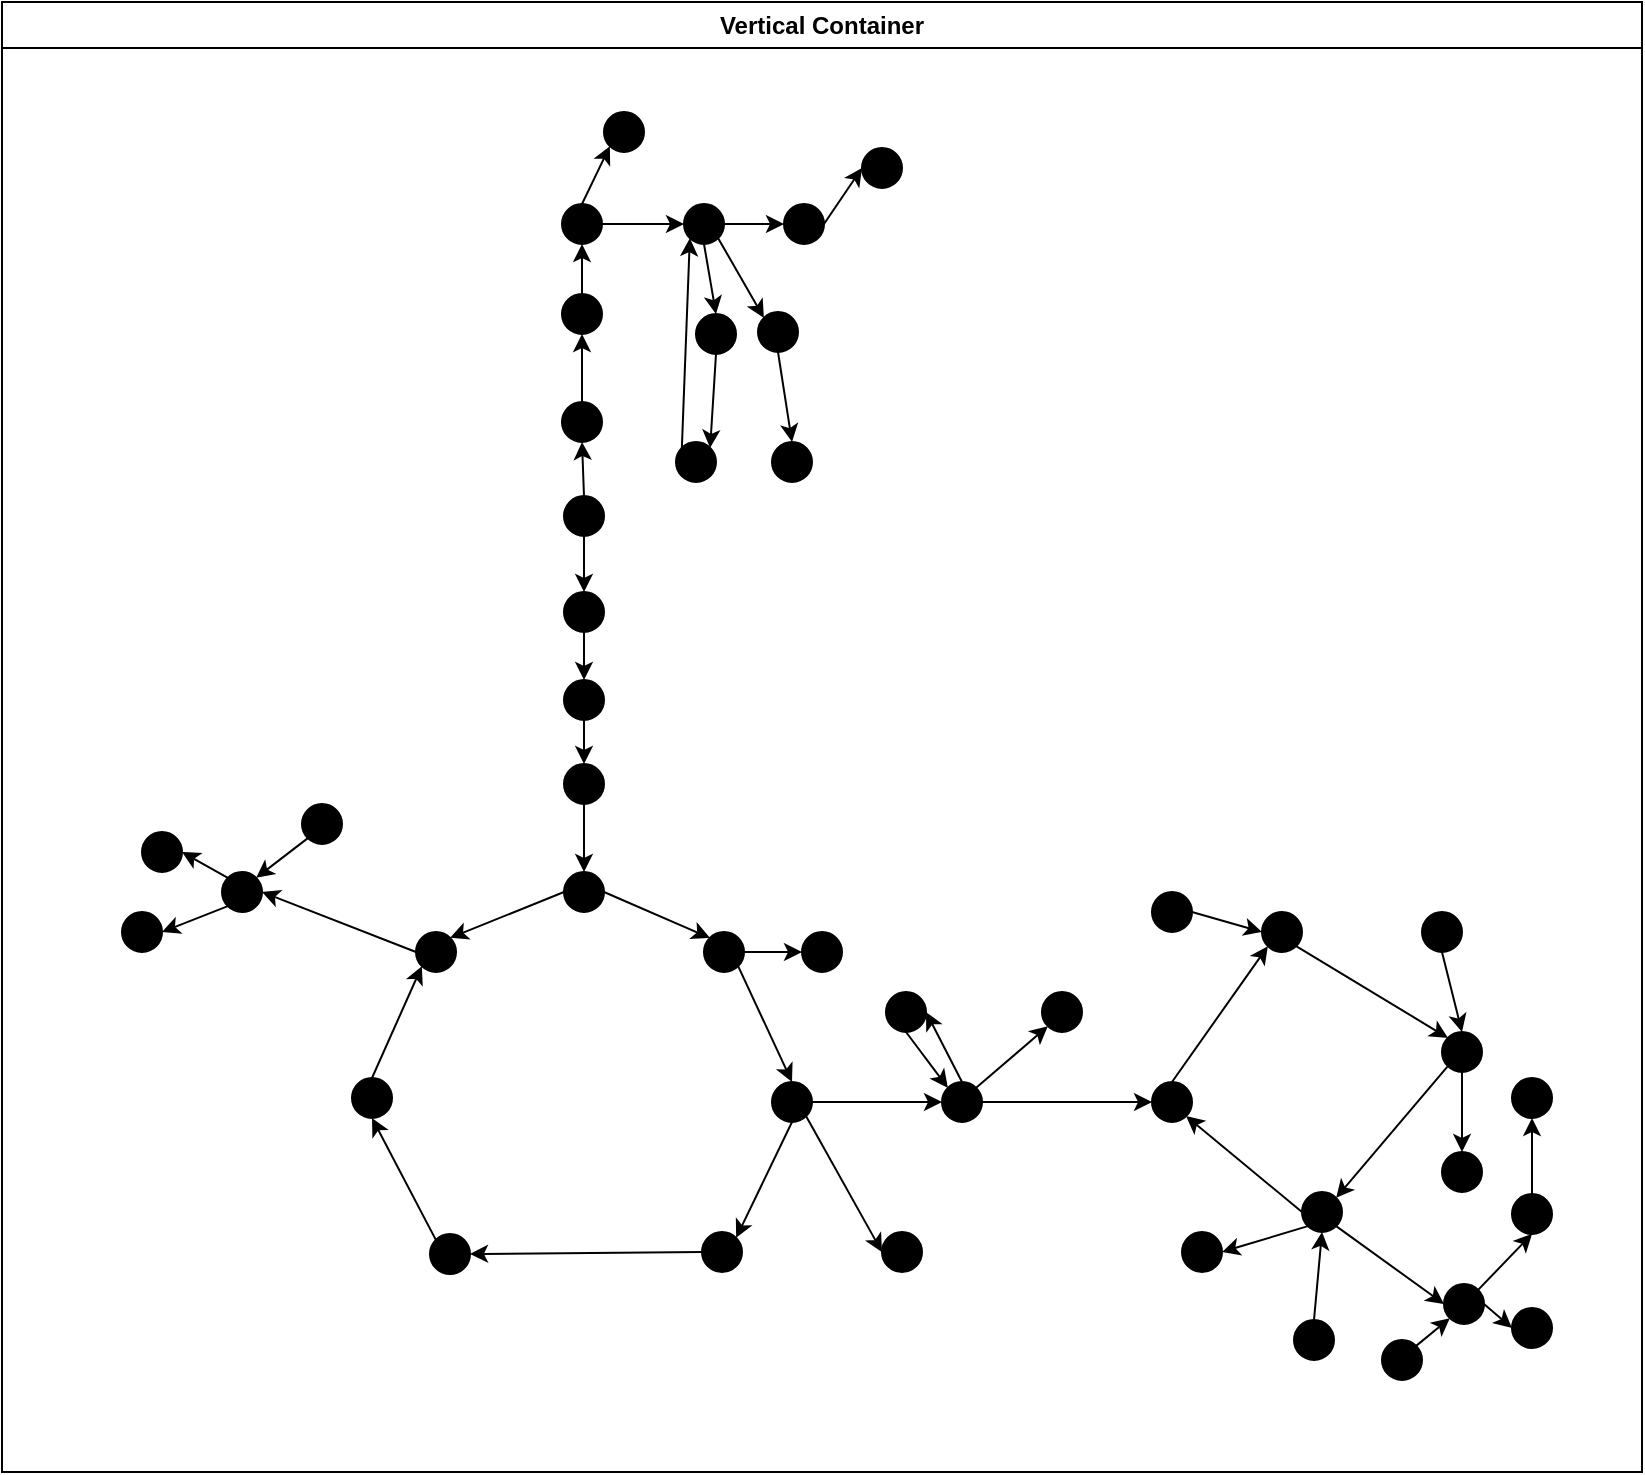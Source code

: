 <mxfile version="26.1.1">
  <diagram name="Page-1" id="lXQnp04JNTxDXcBnF815">
    <mxGraphModel dx="1647" dy="1020" grid="1" gridSize="10" guides="1" tooltips="1" connect="1" arrows="1" fold="1" page="1" pageScale="1" pageWidth="850" pageHeight="1100" math="0" shadow="0">
      <root>
        <mxCell id="0" />
        <mxCell id="1" parent="0" />
        <mxCell id="CCcMtgtyuxy5mzL-O7Zm-4" style="edgeStyle=none;rounded=0;orthogonalLoop=1;jettySize=auto;html=1;exitX=0;exitY=0;exitDx=0;exitDy=0;entryX=0.5;entryY=1;entryDx=0;entryDy=0;" edge="1" parent="1" source="CCcMtgtyuxy5mzL-O7Zm-5" target="CCcMtgtyuxy5mzL-O7Zm-23">
          <mxGeometry relative="1" as="geometry">
            <mxPoint x="248.071" y="640.071" as="targetPoint" />
          </mxGeometry>
        </mxCell>
        <mxCell id="CCcMtgtyuxy5mzL-O7Zm-5" value="" style="ellipse;whiteSpace=wrap;html=1;aspect=fixed;fillColor=#000000;" vertex="1" parent="1">
          <mxGeometry x="234" y="631" width="20" height="20" as="geometry" />
        </mxCell>
        <mxCell id="CCcMtgtyuxy5mzL-O7Zm-6" value="" style="ellipse;whiteSpace=wrap;html=1;aspect=fixed;fillColor=#000000;" vertex="1" parent="1">
          <mxGeometry x="460" y="630" width="20" height="20" as="geometry" />
        </mxCell>
        <mxCell id="CCcMtgtyuxy5mzL-O7Zm-7" style="edgeStyle=none;rounded=0;orthogonalLoop=1;jettySize=auto;html=1;exitX=0;exitY=0.5;exitDx=0;exitDy=0;entryX=1;entryY=0.5;entryDx=0;entryDy=0;" edge="1" parent="1" source="CCcMtgtyuxy5mzL-O7Zm-9" target="CCcMtgtyuxy5mzL-O7Zm-5">
          <mxGeometry relative="1" as="geometry" />
        </mxCell>
        <mxCell id="CCcMtgtyuxy5mzL-O7Zm-8" style="edgeStyle=none;rounded=0;orthogonalLoop=1;jettySize=auto;html=1;exitX=1;exitY=1;exitDx=0;exitDy=0;entryX=0;entryY=0.5;entryDx=0;entryDy=0;" edge="1" parent="1" source="CCcMtgtyuxy5mzL-O7Zm-12" target="CCcMtgtyuxy5mzL-O7Zm-6">
          <mxGeometry relative="1" as="geometry" />
        </mxCell>
        <mxCell id="CCcMtgtyuxy5mzL-O7Zm-9" value="" style="ellipse;whiteSpace=wrap;html=1;aspect=fixed;fillColor=#000000;" vertex="1" parent="1">
          <mxGeometry x="370" y="630" width="20" height="20" as="geometry" />
        </mxCell>
        <mxCell id="CCcMtgtyuxy5mzL-O7Zm-10" style="edgeStyle=none;rounded=0;orthogonalLoop=1;jettySize=auto;html=1;exitX=0.5;exitY=1;exitDx=0;exitDy=0;entryX=1;entryY=0;entryDx=0;entryDy=0;" edge="1" parent="1" source="CCcMtgtyuxy5mzL-O7Zm-12" target="CCcMtgtyuxy5mzL-O7Zm-9">
          <mxGeometry relative="1" as="geometry" />
        </mxCell>
        <mxCell id="CCcMtgtyuxy5mzL-O7Zm-11" style="edgeStyle=none;rounded=0;orthogonalLoop=1;jettySize=auto;html=1;exitX=1;exitY=0.5;exitDx=0;exitDy=0;" edge="1" parent="1" source="CCcMtgtyuxy5mzL-O7Zm-12" target="CCcMtgtyuxy5mzL-O7Zm-50">
          <mxGeometry relative="1" as="geometry" />
        </mxCell>
        <mxCell id="CCcMtgtyuxy5mzL-O7Zm-12" value="v" style="ellipse;whiteSpace=wrap;html=1;aspect=fixed;fillColor=#000000;" vertex="1" parent="1">
          <mxGeometry x="405" y="555" width="20" height="20" as="geometry" />
        </mxCell>
        <mxCell id="CCcMtgtyuxy5mzL-O7Zm-13" value="v" style="ellipse;whiteSpace=wrap;html=1;aspect=fixed;fillColor=#000000;" vertex="1" parent="1">
          <mxGeometry x="420" y="480" width="20" height="20" as="geometry" />
        </mxCell>
        <mxCell id="CCcMtgtyuxy5mzL-O7Zm-14" style="edgeStyle=none;rounded=0;orthogonalLoop=1;jettySize=auto;html=1;exitX=1;exitY=1;exitDx=0;exitDy=0;entryX=0.5;entryY=0;entryDx=0;entryDy=0;" edge="1" parent="1" source="CCcMtgtyuxy5mzL-O7Zm-16" target="CCcMtgtyuxy5mzL-O7Zm-12">
          <mxGeometry relative="1" as="geometry" />
        </mxCell>
        <mxCell id="CCcMtgtyuxy5mzL-O7Zm-15" style="edgeStyle=none;rounded=0;orthogonalLoop=1;jettySize=auto;html=1;exitX=1;exitY=0.5;exitDx=0;exitDy=0;entryX=0;entryY=0.5;entryDx=0;entryDy=0;" edge="1" parent="1" source="CCcMtgtyuxy5mzL-O7Zm-16" target="CCcMtgtyuxy5mzL-O7Zm-13">
          <mxGeometry relative="1" as="geometry" />
        </mxCell>
        <mxCell id="CCcMtgtyuxy5mzL-O7Zm-16" value="v" style="ellipse;whiteSpace=wrap;html=1;aspect=fixed;fillColor=#000000;" vertex="1" parent="1">
          <mxGeometry x="371" y="480" width="20" height="20" as="geometry" />
        </mxCell>
        <mxCell id="CCcMtgtyuxy5mzL-O7Zm-17" style="edgeStyle=none;rounded=0;orthogonalLoop=1;jettySize=auto;html=1;exitX=1;exitY=0.5;exitDx=0;exitDy=0;entryX=0;entryY=0;entryDx=0;entryDy=0;" edge="1" parent="1" source="CCcMtgtyuxy5mzL-O7Zm-19" target="CCcMtgtyuxy5mzL-O7Zm-16">
          <mxGeometry relative="1" as="geometry" />
        </mxCell>
        <mxCell id="CCcMtgtyuxy5mzL-O7Zm-18" style="edgeStyle=none;rounded=0;orthogonalLoop=1;jettySize=auto;html=1;exitX=0;exitY=0.5;exitDx=0;exitDy=0;entryX=1;entryY=0;entryDx=0;entryDy=0;" edge="1" parent="1" source="CCcMtgtyuxy5mzL-O7Zm-19" target="CCcMtgtyuxy5mzL-O7Zm-21">
          <mxGeometry relative="1" as="geometry" />
        </mxCell>
        <mxCell id="CCcMtgtyuxy5mzL-O7Zm-19" value="v" style="ellipse;whiteSpace=wrap;html=1;aspect=fixed;fillColor=#000000;" vertex="1" parent="1">
          <mxGeometry x="301" y="450" width="20" height="20" as="geometry" />
        </mxCell>
        <mxCell id="CCcMtgtyuxy5mzL-O7Zm-20" style="edgeStyle=none;rounded=0;orthogonalLoop=1;jettySize=auto;html=1;exitX=0;exitY=0.5;exitDx=0;exitDy=0;entryX=1;entryY=0.5;entryDx=0;entryDy=0;" edge="1" parent="1" source="CCcMtgtyuxy5mzL-O7Zm-21" target="CCcMtgtyuxy5mzL-O7Zm-75">
          <mxGeometry relative="1" as="geometry" />
        </mxCell>
        <mxCell id="CCcMtgtyuxy5mzL-O7Zm-21" value="v" style="ellipse;whiteSpace=wrap;html=1;aspect=fixed;fillColor=#000000;" vertex="1" parent="1">
          <mxGeometry x="227" y="480" width="20" height="20" as="geometry" />
        </mxCell>
        <mxCell id="CCcMtgtyuxy5mzL-O7Zm-22" style="edgeStyle=none;rounded=0;orthogonalLoop=1;jettySize=auto;html=1;exitX=0.5;exitY=0;exitDx=0;exitDy=0;entryX=0;entryY=1;entryDx=0;entryDy=0;" edge="1" parent="1" source="CCcMtgtyuxy5mzL-O7Zm-23" target="CCcMtgtyuxy5mzL-O7Zm-21">
          <mxGeometry relative="1" as="geometry" />
        </mxCell>
        <mxCell id="CCcMtgtyuxy5mzL-O7Zm-23" value="v" style="ellipse;whiteSpace=wrap;html=1;aspect=fixed;fillColor=#000000;" vertex="1" parent="1">
          <mxGeometry x="195" y="553" width="20" height="20" as="geometry" />
        </mxCell>
        <mxCell id="CCcMtgtyuxy5mzL-O7Zm-24" style="edgeStyle=none;rounded=0;orthogonalLoop=1;jettySize=auto;html=1;exitX=0.5;exitY=1;exitDx=0;exitDy=0;entryX=0.5;entryY=0;entryDx=0;entryDy=0;" edge="1" parent="1" source="CCcMtgtyuxy5mzL-O7Zm-25" target="CCcMtgtyuxy5mzL-O7Zm-46">
          <mxGeometry relative="1" as="geometry" />
        </mxCell>
        <mxCell id="CCcMtgtyuxy5mzL-O7Zm-25" value="v" style="ellipse;whiteSpace=wrap;html=1;aspect=fixed;fillColor=#000000;" vertex="1" parent="1">
          <mxGeometry x="301" y="354" width="20" height="20" as="geometry" />
        </mxCell>
        <mxCell id="CCcMtgtyuxy5mzL-O7Zm-26" style="edgeStyle=none;rounded=0;orthogonalLoop=1;jettySize=auto;html=1;exitX=0.5;exitY=1;exitDx=0;exitDy=0;" edge="1" parent="1" source="CCcMtgtyuxy5mzL-O7Zm-27" target="CCcMtgtyuxy5mzL-O7Zm-25">
          <mxGeometry relative="1" as="geometry" />
        </mxCell>
        <mxCell id="CCcMtgtyuxy5mzL-O7Zm-27" value="v" style="ellipse;whiteSpace=wrap;html=1;aspect=fixed;fillColor=#000000;" vertex="1" parent="1">
          <mxGeometry x="301" y="310" width="20" height="20" as="geometry" />
        </mxCell>
        <mxCell id="CCcMtgtyuxy5mzL-O7Zm-28" style="edgeStyle=none;rounded=0;orthogonalLoop=1;jettySize=auto;html=1;exitX=0.5;exitY=0;exitDx=0;exitDy=0;entryX=0.5;entryY=0;entryDx=0;entryDy=0;" edge="1" parent="1" source="CCcMtgtyuxy5mzL-O7Zm-30" target="CCcMtgtyuxy5mzL-O7Zm-27">
          <mxGeometry relative="1" as="geometry" />
        </mxCell>
        <mxCell id="CCcMtgtyuxy5mzL-O7Zm-29" style="edgeStyle=none;rounded=0;orthogonalLoop=1;jettySize=auto;html=1;exitX=0.5;exitY=0;exitDx=0;exitDy=0;entryX=0.5;entryY=1;entryDx=0;entryDy=0;" edge="1" parent="1" source="CCcMtgtyuxy5mzL-O7Zm-30" target="CCcMtgtyuxy5mzL-O7Zm-44">
          <mxGeometry relative="1" as="geometry" />
        </mxCell>
        <mxCell id="CCcMtgtyuxy5mzL-O7Zm-30" value="v" style="ellipse;whiteSpace=wrap;html=1;aspect=fixed;fillColor=#000000;" vertex="1" parent="1">
          <mxGeometry x="301" y="262" width="20" height="20" as="geometry" />
        </mxCell>
        <mxCell id="CCcMtgtyuxy5mzL-O7Zm-31" style="edgeStyle=none;rounded=0;orthogonalLoop=1;jettySize=auto;html=1;exitX=1;exitY=0.5;exitDx=0;exitDy=0;entryX=0;entryY=0.5;entryDx=0;entryDy=0;" edge="1" parent="1" source="CCcMtgtyuxy5mzL-O7Zm-33" target="CCcMtgtyuxy5mzL-O7Zm-37">
          <mxGeometry relative="1" as="geometry" />
        </mxCell>
        <mxCell id="CCcMtgtyuxy5mzL-O7Zm-32" style="edgeStyle=none;rounded=0;orthogonalLoop=1;jettySize=auto;html=1;exitX=0.5;exitY=0;exitDx=0;exitDy=0;entryX=0;entryY=1;entryDx=0;entryDy=0;" edge="1" parent="1" source="CCcMtgtyuxy5mzL-O7Zm-33" target="CCcMtgtyuxy5mzL-O7Zm-78">
          <mxGeometry relative="1" as="geometry" />
        </mxCell>
        <mxCell id="CCcMtgtyuxy5mzL-O7Zm-33" value="v" style="ellipse;whiteSpace=wrap;html=1;aspect=fixed;fillColor=#000000;" vertex="1" parent="1">
          <mxGeometry x="300" y="116" width="20" height="20" as="geometry" />
        </mxCell>
        <mxCell id="CCcMtgtyuxy5mzL-O7Zm-34" style="edgeStyle=none;rounded=0;orthogonalLoop=1;jettySize=auto;html=1;exitX=1;exitY=0.5;exitDx=0;exitDy=0;entryX=0;entryY=0.5;entryDx=0;entryDy=0;" edge="1" parent="1" source="CCcMtgtyuxy5mzL-O7Zm-37" target="CCcMtgtyuxy5mzL-O7Zm-39">
          <mxGeometry relative="1" as="geometry" />
        </mxCell>
        <mxCell id="CCcMtgtyuxy5mzL-O7Zm-35" style="edgeStyle=none;rounded=0;orthogonalLoop=1;jettySize=auto;html=1;exitX=0.5;exitY=1;exitDx=0;exitDy=0;entryX=0.5;entryY=0;entryDx=0;entryDy=0;" edge="1" parent="1" source="CCcMtgtyuxy5mzL-O7Zm-37" target="CCcMtgtyuxy5mzL-O7Zm-82">
          <mxGeometry relative="1" as="geometry" />
        </mxCell>
        <mxCell id="CCcMtgtyuxy5mzL-O7Zm-36" style="edgeStyle=none;rounded=0;orthogonalLoop=1;jettySize=auto;html=1;exitX=1;exitY=1;exitDx=0;exitDy=0;entryX=0;entryY=0;entryDx=0;entryDy=0;" edge="1" parent="1" source="CCcMtgtyuxy5mzL-O7Zm-37" target="CCcMtgtyuxy5mzL-O7Zm-80">
          <mxGeometry relative="1" as="geometry" />
        </mxCell>
        <mxCell id="CCcMtgtyuxy5mzL-O7Zm-37" value="v" style="ellipse;whiteSpace=wrap;html=1;aspect=fixed;fillColor=#000000;" vertex="1" parent="1">
          <mxGeometry x="361" y="116" width="20" height="20" as="geometry" />
        </mxCell>
        <mxCell id="CCcMtgtyuxy5mzL-O7Zm-38" style="edgeStyle=none;rounded=0;orthogonalLoop=1;jettySize=auto;html=1;exitX=1;exitY=0.5;exitDx=0;exitDy=0;entryX=0;entryY=0.5;entryDx=0;entryDy=0;" edge="1" parent="1" source="CCcMtgtyuxy5mzL-O7Zm-39" target="CCcMtgtyuxy5mzL-O7Zm-40">
          <mxGeometry relative="1" as="geometry" />
        </mxCell>
        <mxCell id="CCcMtgtyuxy5mzL-O7Zm-39" value="v" style="ellipse;whiteSpace=wrap;html=1;aspect=fixed;fillColor=#000000;" vertex="1" parent="1">
          <mxGeometry x="411" y="116" width="20" height="20" as="geometry" />
        </mxCell>
        <mxCell id="CCcMtgtyuxy5mzL-O7Zm-40" value="v" style="ellipse;whiteSpace=wrap;html=1;aspect=fixed;fillColor=#000000;" vertex="1" parent="1">
          <mxGeometry x="450" y="88" width="20" height="20" as="geometry" />
        </mxCell>
        <mxCell id="CCcMtgtyuxy5mzL-O7Zm-41" style="edgeStyle=none;rounded=0;orthogonalLoop=1;jettySize=auto;html=1;exitX=0.5;exitY=0;exitDx=0;exitDy=0;entryX=0.5;entryY=1;entryDx=0;entryDy=0;" edge="1" parent="1" source="CCcMtgtyuxy5mzL-O7Zm-42" target="CCcMtgtyuxy5mzL-O7Zm-33">
          <mxGeometry relative="1" as="geometry" />
        </mxCell>
        <mxCell id="CCcMtgtyuxy5mzL-O7Zm-42" value="v" style="ellipse;whiteSpace=wrap;html=1;aspect=fixed;fillColor=#000000;" vertex="1" parent="1">
          <mxGeometry x="300" y="161" width="20" height="20" as="geometry" />
        </mxCell>
        <mxCell id="CCcMtgtyuxy5mzL-O7Zm-43" style="edgeStyle=none;rounded=0;orthogonalLoop=1;jettySize=auto;html=1;exitX=0.5;exitY=0;exitDx=0;exitDy=0;entryX=0.5;entryY=1;entryDx=0;entryDy=0;" edge="1" parent="1" source="CCcMtgtyuxy5mzL-O7Zm-44" target="CCcMtgtyuxy5mzL-O7Zm-42">
          <mxGeometry relative="1" as="geometry" />
        </mxCell>
        <mxCell id="CCcMtgtyuxy5mzL-O7Zm-44" value="v" style="ellipse;whiteSpace=wrap;html=1;aspect=fixed;fillColor=#000000;" vertex="1" parent="1">
          <mxGeometry x="300" y="215" width="20" height="20" as="geometry" />
        </mxCell>
        <mxCell id="CCcMtgtyuxy5mzL-O7Zm-45" style="edgeStyle=none;rounded=0;orthogonalLoop=1;jettySize=auto;html=1;exitX=0.5;exitY=1;exitDx=0;exitDy=0;entryX=0.5;entryY=0;entryDx=0;entryDy=0;" edge="1" parent="1" source="CCcMtgtyuxy5mzL-O7Zm-46" target="CCcMtgtyuxy5mzL-O7Zm-19">
          <mxGeometry relative="1" as="geometry">
            <mxPoint x="311" y="410" as="targetPoint" />
          </mxGeometry>
        </mxCell>
        <mxCell id="CCcMtgtyuxy5mzL-O7Zm-46" value="v" style="ellipse;whiteSpace=wrap;html=1;aspect=fixed;fillColor=#000000;" vertex="1" parent="1">
          <mxGeometry x="301" y="396" width="20" height="20" as="geometry" />
        </mxCell>
        <mxCell id="CCcMtgtyuxy5mzL-O7Zm-47" style="edgeStyle=none;rounded=0;orthogonalLoop=1;jettySize=auto;html=1;exitX=0.5;exitY=0;exitDx=0;exitDy=0;entryX=1;entryY=0.5;entryDx=0;entryDy=0;" edge="1" parent="1" source="CCcMtgtyuxy5mzL-O7Zm-50" target="CCcMtgtyuxy5mzL-O7Zm-52">
          <mxGeometry relative="1" as="geometry" />
        </mxCell>
        <mxCell id="CCcMtgtyuxy5mzL-O7Zm-48" style="edgeStyle=none;rounded=0;orthogonalLoop=1;jettySize=auto;html=1;exitX=1;exitY=0;exitDx=0;exitDy=0;entryX=0;entryY=1;entryDx=0;entryDy=0;" edge="1" parent="1" source="CCcMtgtyuxy5mzL-O7Zm-50" target="CCcMtgtyuxy5mzL-O7Zm-53">
          <mxGeometry relative="1" as="geometry" />
        </mxCell>
        <mxCell id="CCcMtgtyuxy5mzL-O7Zm-49" style="edgeStyle=none;rounded=0;orthogonalLoop=1;jettySize=auto;html=1;exitX=1;exitY=0.5;exitDx=0;exitDy=0;entryX=0;entryY=0.5;entryDx=0;entryDy=0;" edge="1" parent="1" source="CCcMtgtyuxy5mzL-O7Zm-50" target="CCcMtgtyuxy5mzL-O7Zm-55">
          <mxGeometry relative="1" as="geometry" />
        </mxCell>
        <mxCell id="CCcMtgtyuxy5mzL-O7Zm-50" value="v" style="ellipse;whiteSpace=wrap;html=1;aspect=fixed;fillColor=#000000;" vertex="1" parent="1">
          <mxGeometry x="490" y="555" width="20" height="20" as="geometry" />
        </mxCell>
        <mxCell id="CCcMtgtyuxy5mzL-O7Zm-51" style="edgeStyle=none;rounded=0;orthogonalLoop=1;jettySize=auto;html=1;exitX=0.5;exitY=1;exitDx=0;exitDy=0;entryX=0;entryY=0;entryDx=0;entryDy=0;" edge="1" parent="1" source="CCcMtgtyuxy5mzL-O7Zm-52" target="CCcMtgtyuxy5mzL-O7Zm-50">
          <mxGeometry relative="1" as="geometry" />
        </mxCell>
        <mxCell id="CCcMtgtyuxy5mzL-O7Zm-52" value="v" style="ellipse;whiteSpace=wrap;html=1;aspect=fixed;fillColor=#000000;" vertex="1" parent="1">
          <mxGeometry x="462" y="510" width="20" height="20" as="geometry" />
        </mxCell>
        <mxCell id="CCcMtgtyuxy5mzL-O7Zm-53" value="v" style="ellipse;whiteSpace=wrap;html=1;aspect=fixed;fillColor=#000000;" vertex="1" parent="1">
          <mxGeometry x="540" y="510" width="20" height="20" as="geometry" />
        </mxCell>
        <mxCell id="CCcMtgtyuxy5mzL-O7Zm-54" style="edgeStyle=none;rounded=0;orthogonalLoop=1;jettySize=auto;html=1;exitX=0.5;exitY=0;exitDx=0;exitDy=0;entryX=0;entryY=1;entryDx=0;entryDy=0;" edge="1" parent="1" source="CCcMtgtyuxy5mzL-O7Zm-55" target="CCcMtgtyuxy5mzL-O7Zm-57">
          <mxGeometry relative="1" as="geometry" />
        </mxCell>
        <mxCell id="CCcMtgtyuxy5mzL-O7Zm-55" value="v" style="ellipse;whiteSpace=wrap;html=1;aspect=fixed;fillColor=#000000;" vertex="1" parent="1">
          <mxGeometry x="595" y="555" width="20" height="20" as="geometry" />
        </mxCell>
        <mxCell id="CCcMtgtyuxy5mzL-O7Zm-56" style="edgeStyle=none;rounded=0;orthogonalLoop=1;jettySize=auto;html=1;exitX=1;exitY=1;exitDx=0;exitDy=0;entryX=0;entryY=0;entryDx=0;entryDy=0;" edge="1" parent="1" source="CCcMtgtyuxy5mzL-O7Zm-57" target="CCcMtgtyuxy5mzL-O7Zm-60">
          <mxGeometry relative="1" as="geometry" />
        </mxCell>
        <mxCell id="CCcMtgtyuxy5mzL-O7Zm-57" value="v" style="ellipse;whiteSpace=wrap;html=1;aspect=fixed;fillColor=#000000;" vertex="1" parent="1">
          <mxGeometry x="650" y="470" width="20" height="20" as="geometry" />
        </mxCell>
        <mxCell id="CCcMtgtyuxy5mzL-O7Zm-58" style="edgeStyle=none;rounded=0;orthogonalLoop=1;jettySize=auto;html=1;exitX=0;exitY=1;exitDx=0;exitDy=0;entryX=1;entryY=0;entryDx=0;entryDy=0;" edge="1" parent="1" source="CCcMtgtyuxy5mzL-O7Zm-60" target="CCcMtgtyuxy5mzL-O7Zm-64">
          <mxGeometry relative="1" as="geometry" />
        </mxCell>
        <mxCell id="CCcMtgtyuxy5mzL-O7Zm-59" style="edgeStyle=none;rounded=0;orthogonalLoop=1;jettySize=auto;html=1;exitX=0.5;exitY=1;exitDx=0;exitDy=0;" edge="1" parent="1" source="CCcMtgtyuxy5mzL-O7Zm-60" target="CCcMtgtyuxy5mzL-O7Zm-69">
          <mxGeometry relative="1" as="geometry" />
        </mxCell>
        <mxCell id="CCcMtgtyuxy5mzL-O7Zm-60" value="v" style="ellipse;whiteSpace=wrap;html=1;aspect=fixed;fillColor=#000000;" vertex="1" parent="1">
          <mxGeometry x="740" y="530" width="20" height="20" as="geometry" />
        </mxCell>
        <mxCell id="CCcMtgtyuxy5mzL-O7Zm-61" style="edgeStyle=none;rounded=0;orthogonalLoop=1;jettySize=auto;html=1;exitX=0;exitY=0.5;exitDx=0;exitDy=0;entryX=1;entryY=1;entryDx=0;entryDy=0;" edge="1" parent="1" source="CCcMtgtyuxy5mzL-O7Zm-64" target="CCcMtgtyuxy5mzL-O7Zm-55">
          <mxGeometry relative="1" as="geometry" />
        </mxCell>
        <mxCell id="CCcMtgtyuxy5mzL-O7Zm-62" style="edgeStyle=none;rounded=0;orthogonalLoop=1;jettySize=auto;html=1;exitX=0;exitY=1;exitDx=0;exitDy=0;entryX=1;entryY=0.5;entryDx=0;entryDy=0;" edge="1" parent="1" source="CCcMtgtyuxy5mzL-O7Zm-64" target="CCcMtgtyuxy5mzL-O7Zm-70">
          <mxGeometry relative="1" as="geometry" />
        </mxCell>
        <mxCell id="CCcMtgtyuxy5mzL-O7Zm-63" style="edgeStyle=none;rounded=0;orthogonalLoop=1;jettySize=auto;html=1;exitX=1;exitY=1;exitDx=0;exitDy=0;entryX=0;entryY=0.5;entryDx=0;entryDy=0;" edge="1" parent="1" source="CCcMtgtyuxy5mzL-O7Zm-64" target="CCcMtgtyuxy5mzL-O7Zm-88">
          <mxGeometry relative="1" as="geometry">
            <mxPoint x="730" y="670" as="targetPoint" />
          </mxGeometry>
        </mxCell>
        <mxCell id="CCcMtgtyuxy5mzL-O7Zm-64" value="v" style="ellipse;whiteSpace=wrap;html=1;aspect=fixed;fillColor=#000000;" vertex="1" parent="1">
          <mxGeometry x="670" y="610" width="20" height="20" as="geometry" />
        </mxCell>
        <mxCell id="CCcMtgtyuxy5mzL-O7Zm-65" style="edgeStyle=none;rounded=0;orthogonalLoop=1;jettySize=auto;html=1;exitX=1;exitY=0.5;exitDx=0;exitDy=0;entryX=0;entryY=0.5;entryDx=0;entryDy=0;" edge="1" parent="1" source="CCcMtgtyuxy5mzL-O7Zm-66" target="CCcMtgtyuxy5mzL-O7Zm-57">
          <mxGeometry relative="1" as="geometry" />
        </mxCell>
        <mxCell id="CCcMtgtyuxy5mzL-O7Zm-66" value="v" style="ellipse;whiteSpace=wrap;html=1;aspect=fixed;fillColor=#000000;" vertex="1" parent="1">
          <mxGeometry x="595" y="460" width="20" height="20" as="geometry" />
        </mxCell>
        <mxCell id="CCcMtgtyuxy5mzL-O7Zm-67" style="edgeStyle=none;rounded=0;orthogonalLoop=1;jettySize=auto;html=1;exitX=0.5;exitY=1;exitDx=0;exitDy=0;entryX=0.5;entryY=0;entryDx=0;entryDy=0;" edge="1" parent="1" source="CCcMtgtyuxy5mzL-O7Zm-68" target="CCcMtgtyuxy5mzL-O7Zm-60">
          <mxGeometry relative="1" as="geometry" />
        </mxCell>
        <mxCell id="CCcMtgtyuxy5mzL-O7Zm-68" value="v" style="ellipse;whiteSpace=wrap;html=1;aspect=fixed;fillColor=#000000;" vertex="1" parent="1">
          <mxGeometry x="730" y="470" width="20" height="20" as="geometry" />
        </mxCell>
        <mxCell id="CCcMtgtyuxy5mzL-O7Zm-69" value="v" style="ellipse;whiteSpace=wrap;html=1;aspect=fixed;fillColor=#000000;" vertex="1" parent="1">
          <mxGeometry x="740" y="590" width="20" height="20" as="geometry" />
        </mxCell>
        <mxCell id="CCcMtgtyuxy5mzL-O7Zm-70" value="v" style="ellipse;whiteSpace=wrap;html=1;aspect=fixed;fillColor=#000000;" vertex="1" parent="1">
          <mxGeometry x="610" y="630" width="20" height="20" as="geometry" />
        </mxCell>
        <mxCell id="CCcMtgtyuxy5mzL-O7Zm-71" style="edgeStyle=none;rounded=0;orthogonalLoop=1;jettySize=auto;html=1;exitX=0;exitY=1;exitDx=0;exitDy=0;entryX=1;entryY=0;entryDx=0;entryDy=0;" edge="1" parent="1" source="CCcMtgtyuxy5mzL-O7Zm-72" target="CCcMtgtyuxy5mzL-O7Zm-75">
          <mxGeometry relative="1" as="geometry" />
        </mxCell>
        <mxCell id="CCcMtgtyuxy5mzL-O7Zm-72" value="v" style="ellipse;whiteSpace=wrap;html=1;aspect=fixed;fillColor=#000000;" vertex="1" parent="1">
          <mxGeometry x="170" y="416" width="20" height="20" as="geometry" />
        </mxCell>
        <mxCell id="CCcMtgtyuxy5mzL-O7Zm-73" style="edgeStyle=none;rounded=0;orthogonalLoop=1;jettySize=auto;html=1;exitX=0;exitY=0;exitDx=0;exitDy=0;entryX=1;entryY=0.5;entryDx=0;entryDy=0;" edge="1" parent="1" source="CCcMtgtyuxy5mzL-O7Zm-75" target="CCcMtgtyuxy5mzL-O7Zm-76">
          <mxGeometry relative="1" as="geometry" />
        </mxCell>
        <mxCell id="CCcMtgtyuxy5mzL-O7Zm-74" style="edgeStyle=none;rounded=0;orthogonalLoop=1;jettySize=auto;html=1;exitX=0;exitY=1;exitDx=0;exitDy=0;entryX=1;entryY=0.5;entryDx=0;entryDy=0;" edge="1" parent="1" source="CCcMtgtyuxy5mzL-O7Zm-75" target="CCcMtgtyuxy5mzL-O7Zm-77">
          <mxGeometry relative="1" as="geometry" />
        </mxCell>
        <mxCell id="CCcMtgtyuxy5mzL-O7Zm-75" value="v" style="ellipse;whiteSpace=wrap;html=1;aspect=fixed;fillColor=#000000;" vertex="1" parent="1">
          <mxGeometry x="130" y="450" width="20" height="20" as="geometry" />
        </mxCell>
        <mxCell id="CCcMtgtyuxy5mzL-O7Zm-76" value="v" style="ellipse;whiteSpace=wrap;html=1;aspect=fixed;fillColor=#000000;" vertex="1" parent="1">
          <mxGeometry x="90" y="430" width="20" height="20" as="geometry" />
        </mxCell>
        <mxCell id="CCcMtgtyuxy5mzL-O7Zm-77" value="v" style="ellipse;whiteSpace=wrap;html=1;aspect=fixed;fillColor=#000000;" vertex="1" parent="1">
          <mxGeometry x="80" y="470" width="20" height="20" as="geometry" />
        </mxCell>
        <mxCell id="CCcMtgtyuxy5mzL-O7Zm-78" value="v" style="ellipse;whiteSpace=wrap;html=1;aspect=fixed;fillColor=#000000;" vertex="1" parent="1">
          <mxGeometry x="321" y="70" width="20" height="20" as="geometry" />
        </mxCell>
        <mxCell id="CCcMtgtyuxy5mzL-O7Zm-79" style="edgeStyle=none;rounded=0;orthogonalLoop=1;jettySize=auto;html=1;exitX=0.5;exitY=1;exitDx=0;exitDy=0;entryX=0.5;entryY=0;entryDx=0;entryDy=0;" edge="1" parent="1" source="CCcMtgtyuxy5mzL-O7Zm-80" target="CCcMtgtyuxy5mzL-O7Zm-83">
          <mxGeometry relative="1" as="geometry" />
        </mxCell>
        <mxCell id="CCcMtgtyuxy5mzL-O7Zm-80" value="v" style="ellipse;whiteSpace=wrap;html=1;aspect=fixed;fillColor=#000000;" vertex="1" parent="1">
          <mxGeometry x="398" y="170" width="20" height="20" as="geometry" />
        </mxCell>
        <mxCell id="CCcMtgtyuxy5mzL-O7Zm-81" style="edgeStyle=none;rounded=0;orthogonalLoop=1;jettySize=auto;html=1;exitX=0.5;exitY=1;exitDx=0;exitDy=0;entryX=1;entryY=0;entryDx=0;entryDy=0;" edge="1" parent="1" source="CCcMtgtyuxy5mzL-O7Zm-82" target="CCcMtgtyuxy5mzL-O7Zm-85">
          <mxGeometry relative="1" as="geometry" />
        </mxCell>
        <mxCell id="CCcMtgtyuxy5mzL-O7Zm-82" value="v" style="ellipse;whiteSpace=wrap;html=1;aspect=fixed;fillColor=#000000;" vertex="1" parent="1">
          <mxGeometry x="367" y="171" width="20" height="20" as="geometry" />
        </mxCell>
        <mxCell id="CCcMtgtyuxy5mzL-O7Zm-83" value="v" style="ellipse;whiteSpace=wrap;html=1;aspect=fixed;fillColor=#000000;" vertex="1" parent="1">
          <mxGeometry x="405" y="235" width="20" height="20" as="geometry" />
        </mxCell>
        <mxCell id="CCcMtgtyuxy5mzL-O7Zm-84" style="edgeStyle=none;rounded=0;orthogonalLoop=1;jettySize=auto;html=1;exitX=0;exitY=0;exitDx=0;exitDy=0;entryX=0;entryY=1;entryDx=0;entryDy=0;" edge="1" parent="1" source="CCcMtgtyuxy5mzL-O7Zm-85" target="CCcMtgtyuxy5mzL-O7Zm-37">
          <mxGeometry relative="1" as="geometry">
            <mxPoint x="360" y="130" as="targetPoint" />
          </mxGeometry>
        </mxCell>
        <mxCell id="CCcMtgtyuxy5mzL-O7Zm-85" value="v" style="ellipse;whiteSpace=wrap;html=1;aspect=fixed;fillColor=#000000;" vertex="1" parent="1">
          <mxGeometry x="357" y="235" width="20" height="20" as="geometry" />
        </mxCell>
        <mxCell id="CCcMtgtyuxy5mzL-O7Zm-86" style="edgeStyle=none;rounded=0;orthogonalLoop=1;jettySize=auto;html=1;exitX=1;exitY=0;exitDx=0;exitDy=0;entryX=0.5;entryY=1;entryDx=0;entryDy=0;" edge="1" parent="1" source="CCcMtgtyuxy5mzL-O7Zm-88" target="CCcMtgtyuxy5mzL-O7Zm-94">
          <mxGeometry relative="1" as="geometry" />
        </mxCell>
        <mxCell id="CCcMtgtyuxy5mzL-O7Zm-87" style="edgeStyle=none;rounded=0;orthogonalLoop=1;jettySize=auto;html=1;exitX=1;exitY=0.5;exitDx=0;exitDy=0;entryX=0;entryY=0.5;entryDx=0;entryDy=0;" edge="1" parent="1" source="CCcMtgtyuxy5mzL-O7Zm-88" target="CCcMtgtyuxy5mzL-O7Zm-96">
          <mxGeometry relative="1" as="geometry" />
        </mxCell>
        <mxCell id="CCcMtgtyuxy5mzL-O7Zm-88" value="v" style="ellipse;whiteSpace=wrap;html=1;aspect=fixed;fillColor=#000000;" vertex="1" parent="1">
          <mxGeometry x="741" y="656" width="20" height="20" as="geometry" />
        </mxCell>
        <mxCell id="CCcMtgtyuxy5mzL-O7Zm-89" style="edgeStyle=none;rounded=0;orthogonalLoop=1;jettySize=auto;html=1;exitX=1;exitY=0;exitDx=0;exitDy=0;entryX=0;entryY=1;entryDx=0;entryDy=0;" edge="1" parent="1" source="CCcMtgtyuxy5mzL-O7Zm-90" target="CCcMtgtyuxy5mzL-O7Zm-88">
          <mxGeometry relative="1" as="geometry" />
        </mxCell>
        <mxCell id="CCcMtgtyuxy5mzL-O7Zm-90" value="v" style="ellipse;whiteSpace=wrap;html=1;aspect=fixed;fillColor=#000000;" vertex="1" parent="1">
          <mxGeometry x="710" y="684" width="20" height="20" as="geometry" />
        </mxCell>
        <mxCell id="CCcMtgtyuxy5mzL-O7Zm-91" style="edgeStyle=none;rounded=0;orthogonalLoop=1;jettySize=auto;html=1;exitX=0.5;exitY=0;exitDx=0;exitDy=0;entryX=0.5;entryY=1;entryDx=0;entryDy=0;" edge="1" parent="1" source="CCcMtgtyuxy5mzL-O7Zm-92" target="CCcMtgtyuxy5mzL-O7Zm-64">
          <mxGeometry relative="1" as="geometry" />
        </mxCell>
        <mxCell id="CCcMtgtyuxy5mzL-O7Zm-92" value="v" style="ellipse;whiteSpace=wrap;html=1;aspect=fixed;fillColor=#000000;" vertex="1" parent="1">
          <mxGeometry x="666" y="674" width="20" height="20" as="geometry" />
        </mxCell>
        <mxCell id="CCcMtgtyuxy5mzL-O7Zm-93" style="edgeStyle=none;rounded=0;orthogonalLoop=1;jettySize=auto;html=1;exitX=0.5;exitY=0;exitDx=0;exitDy=0;entryX=0.5;entryY=1;entryDx=0;entryDy=0;" edge="1" parent="1" source="CCcMtgtyuxy5mzL-O7Zm-94" target="CCcMtgtyuxy5mzL-O7Zm-95">
          <mxGeometry relative="1" as="geometry" />
        </mxCell>
        <mxCell id="CCcMtgtyuxy5mzL-O7Zm-94" value="v" style="ellipse;whiteSpace=wrap;html=1;aspect=fixed;fillColor=#000000;" vertex="1" parent="1">
          <mxGeometry x="775" y="611" width="20" height="20" as="geometry" />
        </mxCell>
        <mxCell id="CCcMtgtyuxy5mzL-O7Zm-95" value="v" style="ellipse;whiteSpace=wrap;html=1;aspect=fixed;fillColor=#000000;" vertex="1" parent="1">
          <mxGeometry x="775" y="553" width="20" height="20" as="geometry" />
        </mxCell>
        <mxCell id="CCcMtgtyuxy5mzL-O7Zm-96" value="v" style="ellipse;whiteSpace=wrap;html=1;aspect=fixed;fillColor=#000000;" vertex="1" parent="1">
          <mxGeometry x="775" y="668" width="20" height="20" as="geometry" />
        </mxCell>
        <mxCell id="CCcMtgtyuxy5mzL-O7Zm-97" value="Vertical Container" style="swimlane;whiteSpace=wrap;html=1;" vertex="1" parent="1">
          <mxGeometry x="20" y="15" width="820" height="735" as="geometry" />
        </mxCell>
      </root>
    </mxGraphModel>
  </diagram>
</mxfile>
